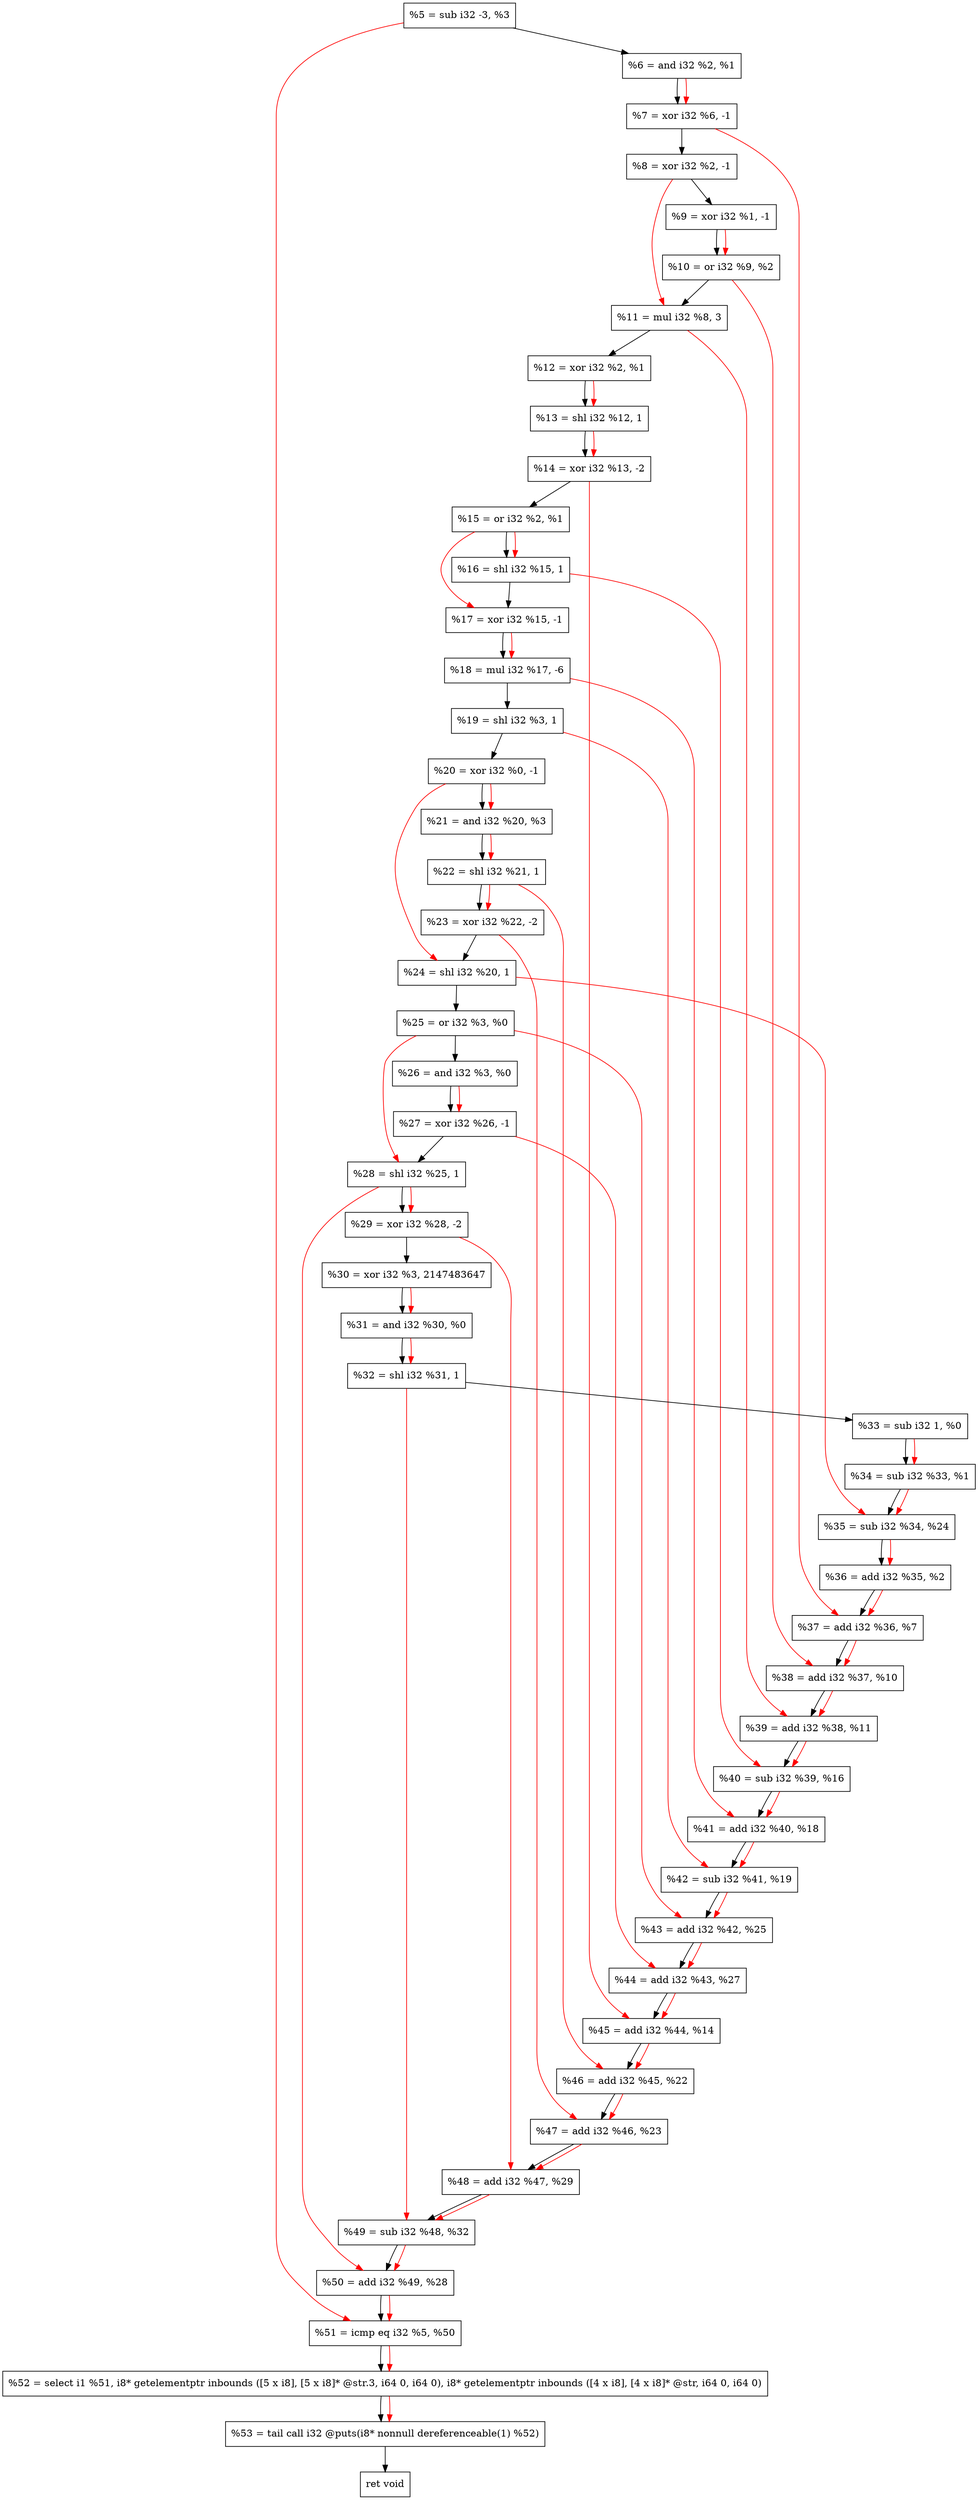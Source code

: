 digraph "DFG for'crackme' function" {
	Node0x1975d50[shape=record, label="  %5 = sub i32 -3, %3"];
	Node0x1975dc0[shape=record, label="  %6 = and i32 %2, %1"];
	Node0x1975e60[shape=record, label="  %7 = xor i32 %6, -1"];
	Node0x1975ed0[shape=record, label="  %8 = xor i32 %2, -1"];
	Node0x1975f40[shape=record, label="  %9 = xor i32 %1, -1"];
	Node0x1975fb0[shape=record, label="  %10 = or i32 %9, %2"];
	Node0x1976050[shape=record, label="  %11 = mul i32 %8, 3"];
	Node0x19760c0[shape=record, label="  %12 = xor i32 %2, %1"];
	Node0x1976160[shape=record, label="  %13 = shl i32 %12, 1"];
	Node0x1976200[shape=record, label="  %14 = xor i32 %13, -2"];
	Node0x1976270[shape=record, label="  %15 = or i32 %2, %1"];
	Node0x19762e0[shape=record, label="  %16 = shl i32 %15, 1"];
	Node0x1976350[shape=record, label="  %17 = xor i32 %15, -1"];
	Node0x19763f0[shape=record, label="  %18 = mul i32 %17, -6"];
	Node0x1976460[shape=record, label="  %19 = shl i32 %3, 1"];
	Node0x19764d0[shape=record, label="  %20 = xor i32 %0, -1"];
	Node0x1976540[shape=record, label="  %21 = and i32 %20, %3"];
	Node0x19765b0[shape=record, label="  %22 = shl i32 %21, 1"];
	Node0x1976620[shape=record, label="  %23 = xor i32 %22, -2"];
	Node0x1976690[shape=record, label="  %24 = shl i32 %20, 1"];
	Node0x1976700[shape=record, label="  %25 = or i32 %3, %0"];
	Node0x1976770[shape=record, label="  %26 = and i32 %3, %0"];
	Node0x19767e0[shape=record, label="  %27 = xor i32 %26, -1"];
	Node0x1976850[shape=record, label="  %28 = shl i32 %25, 1"];
	Node0x19768c0[shape=record, label="  %29 = xor i32 %28, -2"];
	Node0x1976960[shape=record, label="  %30 = xor i32 %3, 2147483647"];
	Node0x19769d0[shape=record, label="  %31 = and i32 %30, %0"];
	Node0x1976a40[shape=record, label="  %32 = shl i32 %31, 1"];
	Node0x1976cc0[shape=record, label="  %33 = sub i32 1, %0"];
	Node0x1976d30[shape=record, label="  %34 = sub i32 %33, %1"];
	Node0x1976da0[shape=record, label="  %35 = sub i32 %34, %24"];
	Node0x1976e10[shape=record, label="  %36 = add i32 %35, %2"];
	Node0x1976e80[shape=record, label="  %37 = add i32 %36, %7"];
	Node0x1976ef0[shape=record, label="  %38 = add i32 %37, %10"];
	Node0x1976f60[shape=record, label="  %39 = add i32 %38, %11"];
	Node0x1976fd0[shape=record, label="  %40 = sub i32 %39, %16"];
	Node0x1977040[shape=record, label="  %41 = add i32 %40, %18"];
	Node0x19770b0[shape=record, label="  %42 = sub i32 %41, %19"];
	Node0x1977120[shape=record, label="  %43 = add i32 %42, %25"];
	Node0x1977190[shape=record, label="  %44 = add i32 %43, %27"];
	Node0x1977200[shape=record, label="  %45 = add i32 %44, %14"];
	Node0x1977270[shape=record, label="  %46 = add i32 %45, %22"];
	Node0x19772e0[shape=record, label="  %47 = add i32 %46, %23"];
	Node0x1977350[shape=record, label="  %48 = add i32 %47, %29"];
	Node0x19773c0[shape=record, label="  %49 = sub i32 %48, %32"];
	Node0x1977430[shape=record, label="  %50 = add i32 %49, %28"];
	Node0x19774a0[shape=record, label="  %51 = icmp eq i32 %5, %50"];
	Node0x1916268[shape=record, label="  %52 = select i1 %51, i8* getelementptr inbounds ([5 x i8], [5 x i8]* @str.3, i64 0, i64 0), i8* getelementptr inbounds ([4 x i8], [4 x i8]* @str, i64 0, i64 0)"];
	Node0x1977940[shape=record, label="  %53 = tail call i32 @puts(i8* nonnull dereferenceable(1) %52)"];
	Node0x1977990[shape=record, label="  ret void"];
	Node0x1975d50 -> Node0x1975dc0;
	Node0x1975dc0 -> Node0x1975e60;
	Node0x1975e60 -> Node0x1975ed0;
	Node0x1975ed0 -> Node0x1975f40;
	Node0x1975f40 -> Node0x1975fb0;
	Node0x1975fb0 -> Node0x1976050;
	Node0x1976050 -> Node0x19760c0;
	Node0x19760c0 -> Node0x1976160;
	Node0x1976160 -> Node0x1976200;
	Node0x1976200 -> Node0x1976270;
	Node0x1976270 -> Node0x19762e0;
	Node0x19762e0 -> Node0x1976350;
	Node0x1976350 -> Node0x19763f0;
	Node0x19763f0 -> Node0x1976460;
	Node0x1976460 -> Node0x19764d0;
	Node0x19764d0 -> Node0x1976540;
	Node0x1976540 -> Node0x19765b0;
	Node0x19765b0 -> Node0x1976620;
	Node0x1976620 -> Node0x1976690;
	Node0x1976690 -> Node0x1976700;
	Node0x1976700 -> Node0x1976770;
	Node0x1976770 -> Node0x19767e0;
	Node0x19767e0 -> Node0x1976850;
	Node0x1976850 -> Node0x19768c0;
	Node0x19768c0 -> Node0x1976960;
	Node0x1976960 -> Node0x19769d0;
	Node0x19769d0 -> Node0x1976a40;
	Node0x1976a40 -> Node0x1976cc0;
	Node0x1976cc0 -> Node0x1976d30;
	Node0x1976d30 -> Node0x1976da0;
	Node0x1976da0 -> Node0x1976e10;
	Node0x1976e10 -> Node0x1976e80;
	Node0x1976e80 -> Node0x1976ef0;
	Node0x1976ef0 -> Node0x1976f60;
	Node0x1976f60 -> Node0x1976fd0;
	Node0x1976fd0 -> Node0x1977040;
	Node0x1977040 -> Node0x19770b0;
	Node0x19770b0 -> Node0x1977120;
	Node0x1977120 -> Node0x1977190;
	Node0x1977190 -> Node0x1977200;
	Node0x1977200 -> Node0x1977270;
	Node0x1977270 -> Node0x19772e0;
	Node0x19772e0 -> Node0x1977350;
	Node0x1977350 -> Node0x19773c0;
	Node0x19773c0 -> Node0x1977430;
	Node0x1977430 -> Node0x19774a0;
	Node0x19774a0 -> Node0x1916268;
	Node0x1916268 -> Node0x1977940;
	Node0x1977940 -> Node0x1977990;
edge [color=red]
	Node0x1975dc0 -> Node0x1975e60;
	Node0x1975f40 -> Node0x1975fb0;
	Node0x1975ed0 -> Node0x1976050;
	Node0x19760c0 -> Node0x1976160;
	Node0x1976160 -> Node0x1976200;
	Node0x1976270 -> Node0x19762e0;
	Node0x1976270 -> Node0x1976350;
	Node0x1976350 -> Node0x19763f0;
	Node0x19764d0 -> Node0x1976540;
	Node0x1976540 -> Node0x19765b0;
	Node0x19765b0 -> Node0x1976620;
	Node0x19764d0 -> Node0x1976690;
	Node0x1976770 -> Node0x19767e0;
	Node0x1976700 -> Node0x1976850;
	Node0x1976850 -> Node0x19768c0;
	Node0x1976960 -> Node0x19769d0;
	Node0x19769d0 -> Node0x1976a40;
	Node0x1976cc0 -> Node0x1976d30;
	Node0x1976d30 -> Node0x1976da0;
	Node0x1976690 -> Node0x1976da0;
	Node0x1976da0 -> Node0x1976e10;
	Node0x1976e10 -> Node0x1976e80;
	Node0x1975e60 -> Node0x1976e80;
	Node0x1976e80 -> Node0x1976ef0;
	Node0x1975fb0 -> Node0x1976ef0;
	Node0x1976ef0 -> Node0x1976f60;
	Node0x1976050 -> Node0x1976f60;
	Node0x1976f60 -> Node0x1976fd0;
	Node0x19762e0 -> Node0x1976fd0;
	Node0x1976fd0 -> Node0x1977040;
	Node0x19763f0 -> Node0x1977040;
	Node0x1977040 -> Node0x19770b0;
	Node0x1976460 -> Node0x19770b0;
	Node0x19770b0 -> Node0x1977120;
	Node0x1976700 -> Node0x1977120;
	Node0x1977120 -> Node0x1977190;
	Node0x19767e0 -> Node0x1977190;
	Node0x1977190 -> Node0x1977200;
	Node0x1976200 -> Node0x1977200;
	Node0x1977200 -> Node0x1977270;
	Node0x19765b0 -> Node0x1977270;
	Node0x1977270 -> Node0x19772e0;
	Node0x1976620 -> Node0x19772e0;
	Node0x19772e0 -> Node0x1977350;
	Node0x19768c0 -> Node0x1977350;
	Node0x1977350 -> Node0x19773c0;
	Node0x1976a40 -> Node0x19773c0;
	Node0x19773c0 -> Node0x1977430;
	Node0x1976850 -> Node0x1977430;
	Node0x1975d50 -> Node0x19774a0;
	Node0x1977430 -> Node0x19774a0;
	Node0x19774a0 -> Node0x1916268;
	Node0x1916268 -> Node0x1977940;
}
